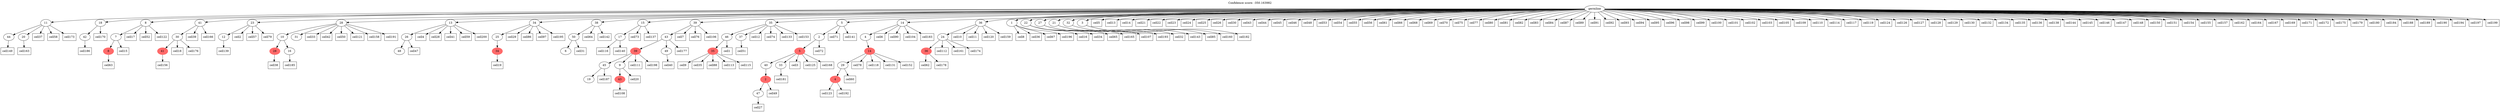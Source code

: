digraph g {
	"59" -> "60";
	"60" [label="44"];
	"59" -> "61";
	"61" [label="20"];
	"57" -> "58";
	"58" [label="42"];
	"53" -> "54";
	"54" [color=indianred1, style=filled, label="8"];
	"52" -> "53";
	"53" [label="7"];
	"49" -> "50";
	"50" [color=indianred1, style=filled, label="41"];
	"48" -> "49";
	"49" [label="30"];
	"46" -> "47";
	"47" [label="12"];
	"42" -> "43";
	"43" [color=indianred1, style=filled, label="28"];
	"42" -> "44";
	"44" [label="16"];
	"41" -> "42";
	"42" [label="10"];
	"41" -> "45";
	"45" [label="31"];
	"38" -> "39";
	"39" [label="48"];
	"37" -> "38";
	"38" [label="26"];
	"34" -> "35";
	"35" [color=indianred1, style=filled, label="34"];
	"33" -> "34";
	"34" [label="25"];
	"31" -> "32";
	"32" [label="6"];
	"30" -> "31";
	"31" [label="50"];
	"28" -> "29";
	"29" [label="17"];
	"25" -> "26";
	"26" [label="19"];
	"23" -> "24";
	"24" [color=indianred1, style=filled, label="43"];
	"22" -> "23";
	"23" [label="9"];
	"22" -> "25";
	"25" [label="45"];
	"21" -> "22";
	"22" [color=indianred1, style=filled, label="39"];
	"21" -> "27";
	"27" [label="49"];
	"20" -> "21";
	"21" [label="43"];
	"17" -> "18";
	"18" [color=indianred1, style=filled, label="35"];
	"16" -> "17";
	"17" [label="46"];
	"16" -> "19";
	"19" [label="37"];
	"13" -> "14";
	"14" [label="47"];
	"12" -> "13";
	"13" [color=indianred1, style=filled, label="2"];
	"11" -> "12";
	"12" [label="40"];
	"11" -> "15";
	"15" [label="33"];
	"10" -> "11";
	"11" [color=indianred1, style=filled, label="5"];
	"9" -> "10";
	"10" [label="2"];
	"7" -> "8";
	"8" [color=indianred1, style=filled, label="4"];
	"6" -> "7";
	"7" [label="29"];
	"5" -> "6";
	"6" [color=indianred1, style=filled, label="14"];
	"4" -> "5";
	"5" [label="4"];
	"2" -> "3";
	"3" [color=indianred1, style=filled, label="36"];
	"1" -> "2";
	"2" [label="24"];
	"0" -> "1";
	"1" [label="36"];
	"0" -> "4";
	"4" [label="14"];
	"0" -> "9";
	"9" [label="5"];
	"0" -> "16";
	"16" [label="35"];
	"0" -> "20";
	"20" [label="39"];
	"0" -> "28";
	"28" [label="15"];
	"0" -> "30";
	"30" [label="38"];
	"0" -> "33";
	"33" [label="34"];
	"0" -> "36";
	"36" [label="1"];
	"0" -> "37";
	"37" [label="13"];
	"0" -> "40";
	"40" [label="22"];
	"0" -> "41";
	"41" [label="28"];
	"0" -> "46";
	"46" [label="23"];
	"0" -> "48";
	"48" [label="41"];
	"0" -> "51";
	"51" [label="27"];
	"0" -> "52";
	"52" [label="8"];
	"0" -> "55";
	"55" [label="21"];
	"0" -> "56";
	"56" [label="32"];
	"0" -> "57";
	"57" [label="18"];
	"0" -> "59";
	"59" [label="11"];
	"0" -> "62";
	"62" [label="3"];
	"0" [label="germline"];
	"17" -> "cell1";
	"cell1" [shape=box];
	"46" -> "cell2";
	"cell2" [shape=box];
	"11" -> "cell3";
	"cell3" [shape=box];
	"37" -> "cell4";
	"cell4" [shape=box];
	"0" -> "cell5";
	"cell5" [shape=box];
	"4" -> "cell6";
	"cell6" [shape=box];
	"20" -> "cell7";
	"cell7" [shape=box];
	"36" -> "cell8";
	"cell8" [shape=box];
	"18" -> "cell9";
	"cell9" [shape=box];
	"1" -> "cell10";
	"cell10" [shape=box];
	"1" -> "cell11";
	"cell11" [shape=box];
	"16" -> "cell12";
	"cell12" [shape=box];
	"0" -> "cell13";
	"cell13" [shape=box];
	"0" -> "cell14";
	"cell14" [shape=box];
	"53" -> "cell15";
	"cell15" [shape=box];
	"40" -> "cell16";
	"cell16" [shape=box];
	"52" -> "cell17";
	"cell17" [shape=box];
	"49" -> "cell18";
	"cell18" [shape=box];
	"35" -> "cell19";
	"cell19" [shape=box];
	"23" -> "cell20";
	"cell20" [shape=box];
	"0" -> "cell21";
	"cell21" [shape=box];
	"0" -> "cell22";
	"cell22" [shape=box];
	"0" -> "cell23";
	"cell23" [shape=box];
	"0" -> "cell24";
	"cell24" [shape=box];
	"0" -> "cell25";
	"cell25" [shape=box];
	"0" -> "cell26";
	"cell26" [shape=box];
	"14" -> "cell27";
	"cell27" [shape=box];
	"37" -> "cell28";
	"cell28" [shape=box];
	"33" -> "cell29";
	"cell29" [shape=box];
	"0" -> "cell30";
	"cell30" [shape=box];
	"31" -> "cell31";
	"cell31" [shape=box];
	"55" -> "cell32";
	"cell32" [shape=box];
	"41" -> "cell33";
	"cell33" [shape=box];
	"40" -> "cell34";
	"cell34" [shape=box];
	"18" -> "cell35";
	"cell35" [shape=box];
	"36" -> "cell36";
	"cell36" [shape=box];
	"59" -> "cell37";
	"cell37" [shape=box];
	"43" -> "cell38";
	"cell38" [shape=box];
	"48" -> "cell39";
	"cell39" [shape=box];
	"27" -> "cell40";
	"cell40" [shape=box];
	"37" -> "cell41";
	"cell41" [shape=box];
	"41" -> "cell42";
	"cell42" [shape=box];
	"0" -> "cell43";
	"cell43" [shape=box];
	"0" -> "cell44";
	"cell44" [shape=box];
	"0" -> "cell45";
	"cell45" [shape=box];
	"0" -> "cell46";
	"cell46" [shape=box];
	"38" -> "cell47";
	"cell47" [shape=box];
	"0" -> "cell48";
	"cell48" [shape=box];
	"13" -> "cell49";
	"cell49" [shape=box];
	"41" -> "cell50";
	"cell50" [shape=box];
	"19" -> "cell51";
	"cell51" [shape=box];
	"52" -> "cell52";
	"cell52" [shape=box];
	"0" -> "cell53";
	"cell53" [shape=box];
	"0" -> "cell54";
	"cell54" [shape=box];
	"0" -> "cell55";
	"cell55" [shape=box];
	"0" -> "cell56";
	"cell56" [shape=box];
	"46" -> "cell57";
	"cell57" [shape=box];
	"59" -> "cell58";
	"cell58" [shape=box];
	"37" -> "cell59";
	"cell59" [shape=box];
	"7" -> "cell60";
	"cell60" [shape=box];
	"0" -> "cell61";
	"cell61" [shape=box];
	"3" -> "cell62";
	"cell62" [shape=box];
	"54" -> "cell63";
	"cell63" [shape=box];
	"30" -> "cell64";
	"cell64" [shape=box];
	"40" -> "cell65";
	"cell65" [shape=box];
	"0" -> "cell66";
	"cell66" [shape=box];
	"36" -> "cell67";
	"cell67" [shape=box];
	"0" -> "cell68";
	"cell68" [shape=box];
	"0" -> "cell69";
	"cell69" [shape=box];
	"0" -> "cell70";
	"cell70" [shape=box];
	"9" -> "cell71";
	"cell71" [shape=box];
	"10" -> "cell72";
	"cell72" [shape=box];
	"28" -> "cell73";
	"cell73" [shape=box];
	"16" -> "cell74";
	"cell74" [shape=box];
	"0" -> "cell75";
	"cell75" [shape=box];
	"20" -> "cell76";
	"cell76" [shape=box];
	"0" -> "cell77";
	"cell77" [shape=box];
	"6" -> "cell78";
	"cell78" [shape=box];
	"46" -> "cell79";
	"cell79" [shape=box];
	"0" -> "cell80";
	"cell80" [shape=box];
	"0" -> "cell81";
	"cell81" [shape=box];
	"0" -> "cell82";
	"cell82" [shape=box];
	"0" -> "cell83";
	"cell83" [shape=box];
	"0" -> "cell84";
	"cell84" [shape=box];
	"56" -> "cell85";
	"cell85" [shape=box];
	"33" -> "cell86";
	"cell86" [shape=box];
	"0" -> "cell87";
	"cell87" [shape=box];
	"18" -> "cell88";
	"cell88" [shape=box];
	"0" -> "cell89";
	"cell89" [shape=box];
	"4" -> "cell90";
	"cell90" [shape=box];
	"0" -> "cell91";
	"cell91" [shape=box];
	"0" -> "cell92";
	"cell92" [shape=box];
	"0" -> "cell93";
	"cell93" [shape=box];
	"0" -> "cell94";
	"cell94" [shape=box];
	"0" -> "cell95";
	"cell95" [shape=box];
	"0" -> "cell96";
	"cell96" [shape=box];
	"33" -> "cell97";
	"cell97" [shape=box];
	"0" -> "cell98";
	"cell98" [shape=box];
	"0" -> "cell99";
	"cell99" [shape=box];
	"0" -> "cell100";
	"cell100" [shape=box];
	"0" -> "cell101";
	"cell101" [shape=box];
	"0" -> "cell102";
	"cell102" [shape=box];
	"0" -> "cell103";
	"cell103" [shape=box];
	"4" -> "cell104";
	"cell104" [shape=box];
	"0" -> "cell105";
	"cell105" [shape=box];
	"20" -> "cell106";
	"cell106" [shape=box];
	"51" -> "cell107";
	"cell107" [shape=box];
	"24" -> "cell108";
	"cell108" [shape=box];
	"0" -> "cell109";
	"cell109" [shape=box];
	"0" -> "cell110";
	"cell110" [shape=box];
	"22" -> "cell111";
	"cell111" [shape=box];
	"2" -> "cell112";
	"cell112" [shape=box];
	"18" -> "cell113";
	"cell113" [shape=box];
	"0" -> "cell114";
	"cell114" [shape=box];
	"18" -> "cell115";
	"cell115" [shape=box];
	"29" -> "cell116";
	"cell116" [shape=box];
	"0" -> "cell117";
	"cell117" [shape=box];
	"6" -> "cell118";
	"cell118" [shape=box];
	"0" -> "cell119";
	"cell119" [shape=box];
	"1" -> "cell120";
	"cell120" [shape=box];
	"41" -> "cell121";
	"cell121" [shape=box];
	"52" -> "cell122";
	"cell122" [shape=box];
	"8" -> "cell123";
	"cell123" [shape=box];
	"0" -> "cell124";
	"cell124" [shape=box];
	"11" -> "cell125";
	"cell125" [shape=box];
	"0" -> "cell126";
	"cell126" [shape=box];
	"0" -> "cell127";
	"cell127" [shape=box];
	"0" -> "cell128";
	"cell128" [shape=box];
	"0" -> "cell129";
	"cell129" [shape=box];
	"0" -> "cell130";
	"cell130" [shape=box];
	"6" -> "cell131";
	"cell131" [shape=box];
	"0" -> "cell132";
	"cell132" [shape=box];
	"16" -> "cell133";
	"cell133" [shape=box];
	"0" -> "cell134";
	"cell134" [shape=box];
	"0" -> "cell135";
	"cell135" [shape=box];
	"0" -> "cell136";
	"cell136" [shape=box];
	"28" -> "cell137";
	"cell137" [shape=box];
	"0" -> "cell138";
	"cell138" [shape=box];
	"47" -> "cell139";
	"cell139" [shape=box];
	"29" -> "cell140";
	"cell140" [shape=box];
	"9" -> "cell141";
	"cell141" [shape=box];
	"30" -> "cell142";
	"cell142" [shape=box];
	"55" -> "cell143";
	"cell143" [shape=box];
	"0" -> "cell144";
	"cell144" [shape=box];
	"0" -> "cell145";
	"cell145" [shape=box];
	"0" -> "cell146";
	"cell146" [shape=box];
	"0" -> "cell147";
	"cell147" [shape=box];
	"0" -> "cell148";
	"cell148" [shape=box];
	"60" -> "cell149";
	"cell149" [shape=box];
	"0" -> "cell150";
	"cell150" [shape=box];
	"0" -> "cell151";
	"cell151" [shape=box];
	"6" -> "cell152";
	"cell152" [shape=box];
	"16" -> "cell153";
	"cell153" [shape=box];
	"0" -> "cell154";
	"cell154" [shape=box];
	"0" -> "cell155";
	"cell155" [shape=box];
	"50" -> "cell156";
	"cell156" [shape=box];
	"0" -> "cell157";
	"cell157" [shape=box];
	"41" -> "cell158";
	"cell158" [shape=box];
	"1" -> "cell159";
	"cell159" [shape=box];
	"62" -> "cell160";
	"cell160" [shape=box];
	"2" -> "cell161";
	"cell161" [shape=box];
	"0" -> "cell162";
	"cell162" [shape=box];
	"61" -> "cell163";
	"cell163" [shape=box];
	"0" -> "cell164";
	"cell164" [shape=box];
	"40" -> "cell165";
	"cell165" [shape=box];
	"48" -> "cell166";
	"cell166" [shape=box];
	"0" -> "cell167";
	"cell167" [shape=box];
	"11" -> "cell168";
	"cell168" [shape=box];
	"0" -> "cell169";
	"cell169" [shape=box];
	"57" -> "cell170";
	"cell170" [shape=box];
	"0" -> "cell171";
	"cell171" [shape=box];
	"0" -> "cell172";
	"cell172" [shape=box];
	"59" -> "cell173";
	"cell173" [shape=box];
	"2" -> "cell174";
	"cell174" [shape=box];
	"0" -> "cell175";
	"cell175" [shape=box];
	"49" -> "cell176";
	"cell176" [shape=box];
	"21" -> "cell177";
	"cell177" [shape=box];
	"3" -> "cell178";
	"cell178" [shape=box];
	"0" -> "cell179";
	"cell179" [shape=box];
	"0" -> "cell180";
	"cell180" [shape=box];
	"15" -> "cell181";
	"cell181" [shape=box];
	"62" -> "cell182";
	"cell182" [shape=box];
	"4" -> "cell183";
	"cell183" [shape=box];
	"0" -> "cell184";
	"cell184" [shape=box];
	"44" -> "cell185";
	"cell185" [shape=box];
	"58" -> "cell186";
	"cell186" [shape=box];
	"25" -> "cell187";
	"cell187" [shape=box];
	"0" -> "cell188";
	"cell188" [shape=box];
	"0" -> "cell189";
	"cell189" [shape=box];
	"0" -> "cell190";
	"cell190" [shape=box];
	"41" -> "cell191";
	"cell191" [shape=box];
	"8" -> "cell192";
	"cell192" [shape=box];
	"51" -> "cell193";
	"cell193" [shape=box];
	"0" -> "cell194";
	"cell194" [shape=box];
	"33" -> "cell195";
	"cell195" [shape=box];
	"36" -> "cell196";
	"cell196" [shape=box];
	"0" -> "cell197";
	"cell197" [shape=box];
	"22" -> "cell198";
	"cell198" [shape=box];
	"0" -> "cell199";
	"cell199" [shape=box];
	"37" -> "cell200";
	"cell200" [shape=box];
	labelloc="t";
	label="Confidence score: -350.163982";
}
